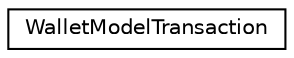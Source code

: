 digraph "Graphical Class Hierarchy"
{
  edge [fontname="Helvetica",fontsize="10",labelfontname="Helvetica",labelfontsize="10"];
  node [fontname="Helvetica",fontsize="10",shape=record];
  rankdir="LR";
  Node0 [label="WalletModelTransaction",height=0.2,width=0.4,color="black", fillcolor="white", style="filled",URL="$d2/d99/class_wallet_model_transaction.html",tooltip="Data model for a walletmodel transaction. "];
}
